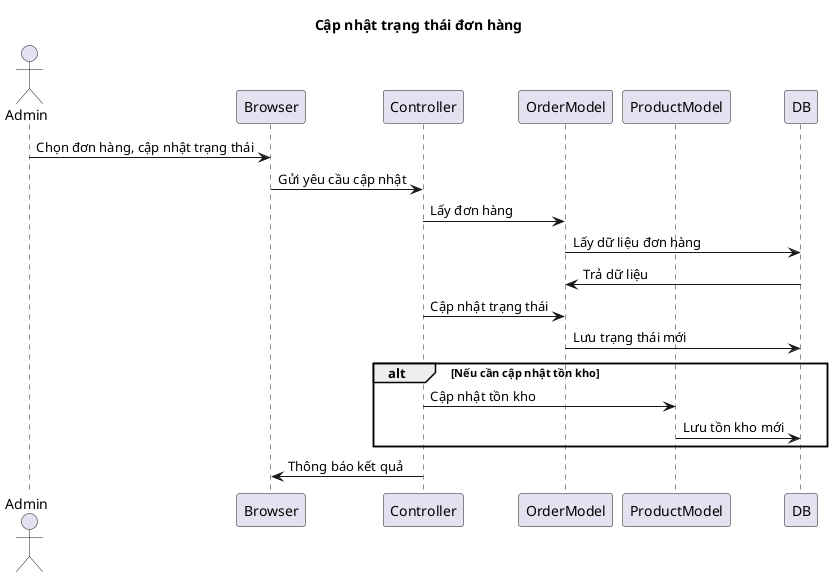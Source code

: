 @startuml Cập nhật trạng thái đơn hàng
title Cập nhật trạng thái đơn hàng

actor Admin
participant Browser
participant Controller
participant OrderModel
participant ProductModel
participant DB

Admin -> Browser: Chọn đơn hàng, cập nhật trạng thái
Browser -> Controller: Gửi yêu cầu cập nhật

Controller -> OrderModel: Lấy đơn hàng
OrderModel -> DB: Lấy dữ liệu đơn hàng
DB -> OrderModel: Trả dữ liệu

Controller -> OrderModel: Cập nhật trạng thái
OrderModel -> DB: Lưu trạng thái mới

alt Nếu cần cập nhật tồn kho
    Controller -> ProductModel: Cập nhật tồn kho
    ProductModel -> DB: Lưu tồn kho mới
end

Controller -> Browser: Thông báo kết quả

@enduml
